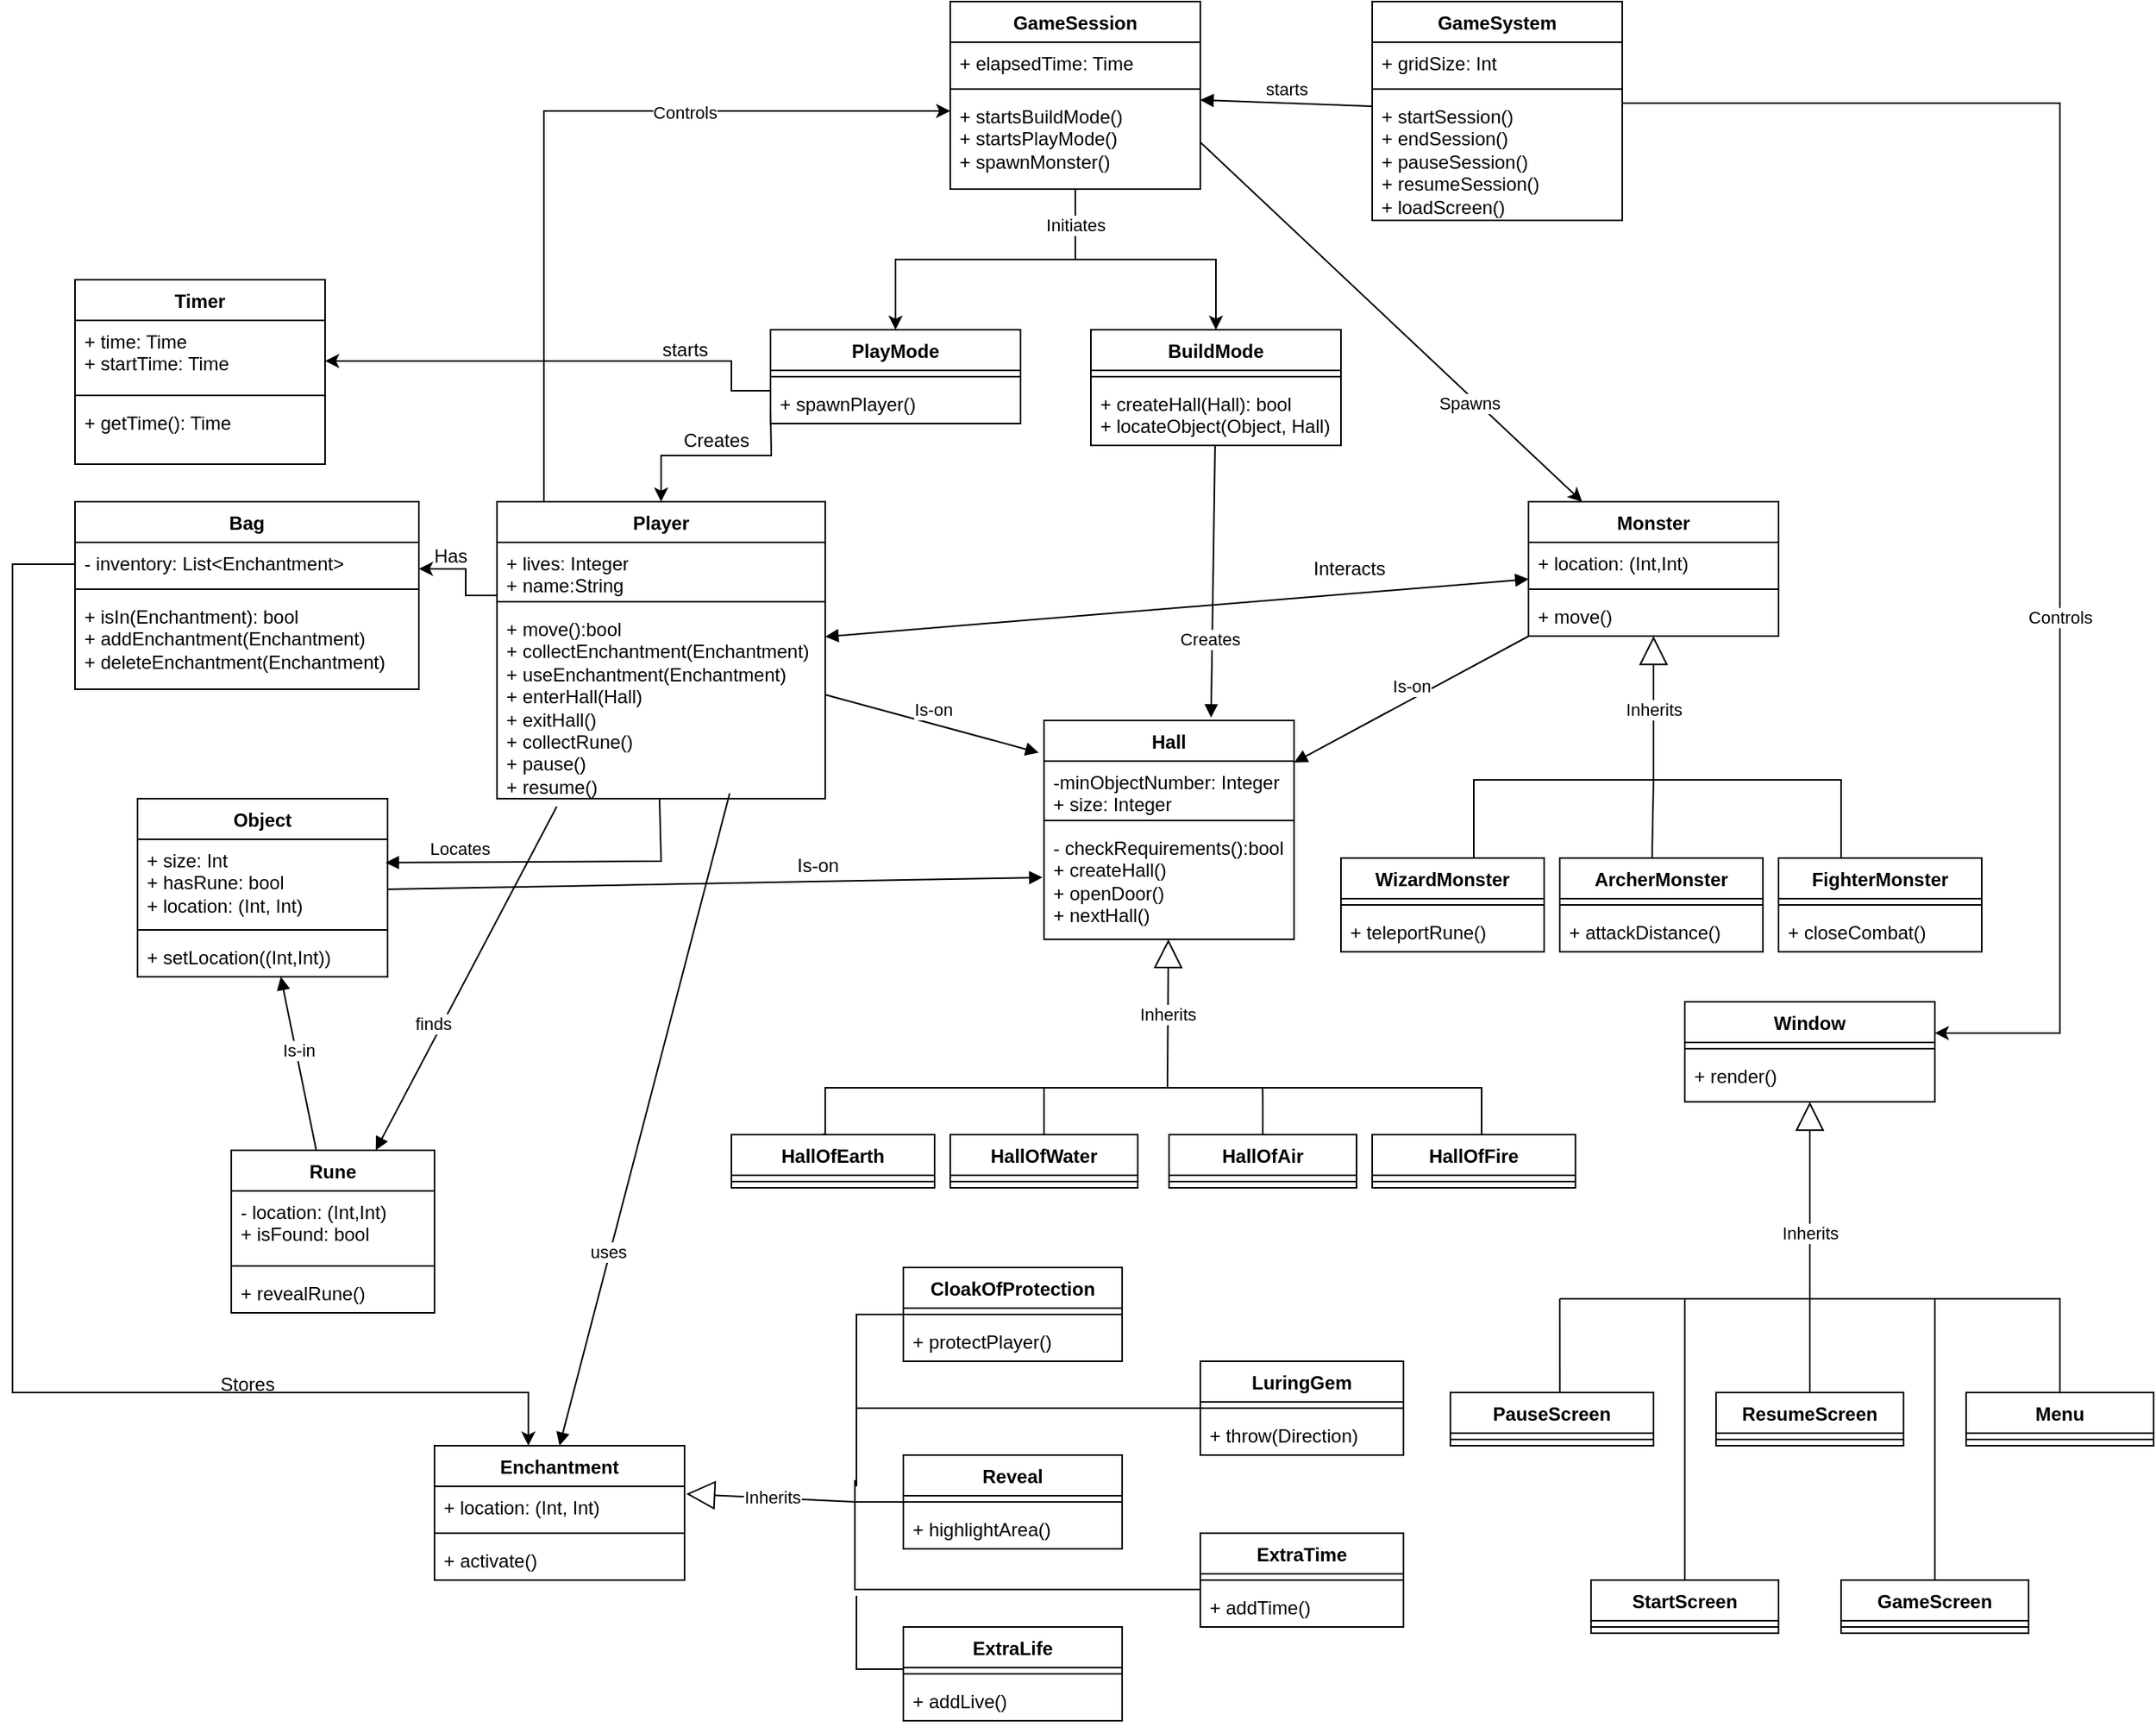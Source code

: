<mxfile version="25.0.3">
  <diagram name="Page-1" id="9f46799a-70d6-7492-0946-bef42562c5a5">
    <mxGraphModel dx="3602" dy="1994" grid="1" gridSize="10" guides="1" tooltips="1" connect="1" arrows="1" fold="1" page="1" pageScale="1" pageWidth="1100" pageHeight="850" background="none" math="0" shadow="0">
      <root>
        <mxCell id="0" />
        <mxCell id="1" parent="0" />
        <mxCell id="AxBF0fJacWnvSCmnYwC2-1" style="edgeStyle=orthogonalEdgeStyle;rounded=0;orthogonalLoop=1;jettySize=auto;html=1;" parent="1" source="0LBr4oKYjyi-ZcPvjmem-1" target="AxBF0fJacWnvSCmnYwC2-2" edge="1">
          <mxGeometry relative="1" as="geometry">
            <mxPoint x="1040" y="450" as="targetPoint" />
            <Array as="points">
              <mxPoint x="1040" y="-245" />
              <mxPoint x="1040" y="350" />
            </Array>
          </mxGeometry>
        </mxCell>
        <mxCell id="AxBF0fJacWnvSCmnYwC2-6" value="Controls" style="edgeLabel;html=1;align=center;verticalAlign=middle;resizable=0;points=[];" parent="AxBF0fJacWnvSCmnYwC2-1" vertex="1" connectable="0">
          <mxGeometry x="0.274" relative="1" as="geometry">
            <mxPoint as="offset" />
          </mxGeometry>
        </mxCell>
        <mxCell id="0LBr4oKYjyi-ZcPvjmem-1" value="GameSystem&lt;div&gt;&lt;br&gt;&lt;/div&gt;" style="swimlane;fontStyle=1;align=center;verticalAlign=top;childLayout=stackLayout;horizontal=1;startSize=26;horizontalStack=0;resizeParent=1;resizeParentMax=0;resizeLast=0;collapsible=1;marginBottom=0;whiteSpace=wrap;html=1;" parent="1" vertex="1">
          <mxGeometry x="600" y="-310" width="160" height="140" as="geometry" />
        </mxCell>
        <mxCell id="0LBr4oKYjyi-ZcPvjmem-2" value="+ gridSize: Int" style="text;strokeColor=none;fillColor=none;align=left;verticalAlign=top;spacingLeft=4;spacingRight=4;overflow=hidden;rotatable=0;points=[[0,0.5],[1,0.5]];portConstraint=eastwest;whiteSpace=wrap;html=1;" parent="0LBr4oKYjyi-ZcPvjmem-1" vertex="1">
          <mxGeometry y="26" width="160" height="26" as="geometry" />
        </mxCell>
        <mxCell id="0LBr4oKYjyi-ZcPvjmem-3" value="" style="line;strokeWidth=1;fillColor=none;align=left;verticalAlign=middle;spacingTop=-1;spacingLeft=3;spacingRight=3;rotatable=0;labelPosition=right;points=[];portConstraint=eastwest;strokeColor=inherit;" parent="0LBr4oKYjyi-ZcPvjmem-1" vertex="1">
          <mxGeometry y="52" width="160" height="8" as="geometry" />
        </mxCell>
        <mxCell id="0LBr4oKYjyi-ZcPvjmem-4" value="+ startSession()&lt;div&gt;+ endSession()&lt;/div&gt;&lt;div&gt;+ pauseSession()&lt;/div&gt;&lt;div&gt;+ resumeSession()&lt;/div&gt;&lt;div&gt;+ loadScreen()&lt;/div&gt;&lt;div&gt;&lt;br&gt;&lt;/div&gt;" style="text;strokeColor=none;fillColor=none;align=left;verticalAlign=top;spacingLeft=4;spacingRight=4;overflow=hidden;rotatable=0;points=[[0,0.5],[1,0.5]];portConstraint=eastwest;whiteSpace=wrap;html=1;" parent="0LBr4oKYjyi-ZcPvjmem-1" vertex="1">
          <mxGeometry y="60" width="160" height="80" as="geometry" />
        </mxCell>
        <mxCell id="dYHW8AKivH5f2gwI4vHP-78" style="edgeStyle=orthogonalEdgeStyle;rounded=0;orthogonalLoop=1;jettySize=auto;html=1;" parent="1" source="0LBr4oKYjyi-ZcPvjmem-5" target="dYHW8AKivH5f2gwI4vHP-74" edge="1">
          <mxGeometry relative="1" as="geometry" />
        </mxCell>
        <mxCell id="0LBr4oKYjyi-ZcPvjmem-5" value="&lt;div&gt;GameSession&lt;/div&gt;&lt;div&gt;&lt;br&gt;&lt;/div&gt;" style="swimlane;fontStyle=1;align=center;verticalAlign=top;childLayout=stackLayout;horizontal=1;startSize=26;horizontalStack=0;resizeParent=1;resizeParentMax=0;resizeLast=0;collapsible=1;marginBottom=0;whiteSpace=wrap;html=1;" parent="1" vertex="1">
          <mxGeometry x="330" y="-310" width="160" height="120" as="geometry" />
        </mxCell>
        <mxCell id="0LBr4oKYjyi-ZcPvjmem-6" value="+ elapsedTime: Time" style="text;strokeColor=none;fillColor=none;align=left;verticalAlign=top;spacingLeft=4;spacingRight=4;overflow=hidden;rotatable=0;points=[[0,0.5],[1,0.5]];portConstraint=eastwest;whiteSpace=wrap;html=1;" parent="0LBr4oKYjyi-ZcPvjmem-5" vertex="1">
          <mxGeometry y="26" width="160" height="26" as="geometry" />
        </mxCell>
        <mxCell id="0LBr4oKYjyi-ZcPvjmem-7" value="" style="line;strokeWidth=1;fillColor=none;align=left;verticalAlign=middle;spacingTop=-1;spacingLeft=3;spacingRight=3;rotatable=0;labelPosition=right;points=[];portConstraint=eastwest;strokeColor=inherit;" parent="0LBr4oKYjyi-ZcPvjmem-5" vertex="1">
          <mxGeometry y="52" width="160" height="8" as="geometry" />
        </mxCell>
        <mxCell id="0LBr4oKYjyi-ZcPvjmem-8" value="+ startsBuildMode()&lt;div&gt;+ startsPlayMode()&lt;/div&gt;&lt;div&gt;+ spawnMonster()&lt;br&gt;&lt;div&gt;&lt;br&gt;&lt;/div&gt;&lt;/div&gt;" style="text;strokeColor=none;fillColor=none;align=left;verticalAlign=top;spacingLeft=4;spacingRight=4;overflow=hidden;rotatable=0;points=[[0,0.5],[1,0.5]];portConstraint=eastwest;whiteSpace=wrap;html=1;" parent="0LBr4oKYjyi-ZcPvjmem-5" vertex="1">
          <mxGeometry y="60" width="160" height="60" as="geometry" />
        </mxCell>
        <mxCell id="dYHW8AKivH5f2gwI4vHP-67" style="edgeStyle=orthogonalEdgeStyle;rounded=0;orthogonalLoop=1;jettySize=auto;html=1;" parent="1" source="0LBr4oKYjyi-ZcPvjmem-9" target="dYHW8AKivH5f2gwI4vHP-63" edge="1">
          <mxGeometry relative="1" as="geometry">
            <Array as="points">
              <mxPoint x="20" y="70" />
              <mxPoint x="20" y="53" />
            </Array>
          </mxGeometry>
        </mxCell>
        <mxCell id="SF-zIYSjOWvMyct3AIGl-5" style="edgeStyle=orthogonalEdgeStyle;rounded=0;orthogonalLoop=1;jettySize=auto;html=1;exitX=0;exitY=0;exitDx=0;exitDy=0;" parent="1" source="0LBr4oKYjyi-ZcPvjmem-9" target="0LBr4oKYjyi-ZcPvjmem-5" edge="1">
          <mxGeometry relative="1" as="geometry">
            <mxPoint x="190" y="-240" as="targetPoint" />
            <Array as="points">
              <mxPoint x="70" y="10" />
              <mxPoint x="70" y="-240" />
            </Array>
          </mxGeometry>
        </mxCell>
        <mxCell id="SF-zIYSjOWvMyct3AIGl-6" value="Controls" style="edgeLabel;html=1;align=center;verticalAlign=middle;resizable=0;points=[];" parent="SF-zIYSjOWvMyct3AIGl-5" vertex="1" connectable="0">
          <mxGeometry x="0.371" y="-1" relative="1" as="geometry">
            <mxPoint as="offset" />
          </mxGeometry>
        </mxCell>
        <mxCell id="0LBr4oKYjyi-ZcPvjmem-9" value="&lt;div&gt;Player&lt;/div&gt;" style="swimlane;fontStyle=1;align=center;verticalAlign=top;childLayout=stackLayout;horizontal=1;startSize=26;horizontalStack=0;resizeParent=1;resizeParentMax=0;resizeLast=0;collapsible=1;marginBottom=0;whiteSpace=wrap;html=1;" parent="1" vertex="1">
          <mxGeometry x="40" y="10" width="210" height="190" as="geometry" />
        </mxCell>
        <mxCell id="0LBr4oKYjyi-ZcPvjmem-10" value="+ lives: Integer&lt;div&gt;+ name:String&lt;/div&gt;" style="text;strokeColor=none;fillColor=none;align=left;verticalAlign=top;spacingLeft=4;spacingRight=4;overflow=hidden;rotatable=0;points=[[0,0.5],[1,0.5]];portConstraint=eastwest;whiteSpace=wrap;html=1;" parent="0LBr4oKYjyi-ZcPvjmem-9" vertex="1">
          <mxGeometry y="26" width="210" height="34" as="geometry" />
        </mxCell>
        <mxCell id="0LBr4oKYjyi-ZcPvjmem-11" value="" style="line;strokeWidth=1;fillColor=none;align=left;verticalAlign=middle;spacingTop=-1;spacingLeft=3;spacingRight=3;rotatable=0;labelPosition=right;points=[];portConstraint=eastwest;strokeColor=inherit;" parent="0LBr4oKYjyi-ZcPvjmem-9" vertex="1">
          <mxGeometry y="60" width="210" height="8" as="geometry" />
        </mxCell>
        <mxCell id="0LBr4oKYjyi-ZcPvjmem-12" value="+ move():bool&lt;div&gt;+ collectEnchantment(Enchantment)&lt;/div&gt;&lt;div&gt;+ useEnchantment(Enchantment)&lt;/div&gt;&lt;div&gt;+ enterHall(Hall)&lt;/div&gt;&lt;div&gt;+ exitHall()&lt;/div&gt;&lt;div&gt;+ collectRune()&lt;/div&gt;&lt;div&gt;+ pause()&lt;/div&gt;&lt;div&gt;+ resume()&lt;/div&gt;" style="text;strokeColor=none;fillColor=none;align=left;verticalAlign=top;spacingLeft=4;spacingRight=4;overflow=hidden;rotatable=0;points=[[0,0.5],[1,0.5]];portConstraint=eastwest;whiteSpace=wrap;html=1;" parent="0LBr4oKYjyi-ZcPvjmem-9" vertex="1">
          <mxGeometry y="68" width="210" height="122" as="geometry" />
        </mxCell>
        <mxCell id="0LBr4oKYjyi-ZcPvjmem-13" value="&lt;div&gt;Monster&lt;/div&gt;" style="swimlane;fontStyle=1;align=center;verticalAlign=top;childLayout=stackLayout;horizontal=1;startSize=26;horizontalStack=0;resizeParent=1;resizeParentMax=0;resizeLast=0;collapsible=1;marginBottom=0;whiteSpace=wrap;html=1;" parent="1" vertex="1">
          <mxGeometry x="700" y="10" width="160" height="86" as="geometry" />
        </mxCell>
        <mxCell id="0LBr4oKYjyi-ZcPvjmem-14" value="+ location: (Int,Int)" style="text;strokeColor=none;fillColor=none;align=left;verticalAlign=top;spacingLeft=4;spacingRight=4;overflow=hidden;rotatable=0;points=[[0,0.5],[1,0.5]];portConstraint=eastwest;whiteSpace=wrap;html=1;" parent="0LBr4oKYjyi-ZcPvjmem-13" vertex="1">
          <mxGeometry y="26" width="160" height="26" as="geometry" />
        </mxCell>
        <mxCell id="0LBr4oKYjyi-ZcPvjmem-15" value="" style="line;strokeWidth=1;fillColor=none;align=left;verticalAlign=middle;spacingTop=-1;spacingLeft=3;spacingRight=3;rotatable=0;labelPosition=right;points=[];portConstraint=eastwest;strokeColor=inherit;" parent="0LBr4oKYjyi-ZcPvjmem-13" vertex="1">
          <mxGeometry y="52" width="160" height="8" as="geometry" />
        </mxCell>
        <mxCell id="0LBr4oKYjyi-ZcPvjmem-16" value="+ move()" style="text;strokeColor=none;fillColor=none;align=left;verticalAlign=top;spacingLeft=4;spacingRight=4;overflow=hidden;rotatable=0;points=[[0,0.5],[1,0.5]];portConstraint=eastwest;whiteSpace=wrap;html=1;" parent="0LBr4oKYjyi-ZcPvjmem-13" vertex="1">
          <mxGeometry y="60" width="160" height="26" as="geometry" />
        </mxCell>
        <mxCell id="0LBr4oKYjyi-ZcPvjmem-17" value="&lt;div&gt;ArcherMonster&lt;/div&gt;&lt;div&gt;&lt;br&gt;&lt;/div&gt;" style="swimlane;fontStyle=1;align=center;verticalAlign=top;childLayout=stackLayout;horizontal=1;startSize=26;horizontalStack=0;resizeParent=1;resizeParentMax=0;resizeLast=0;collapsible=1;marginBottom=0;whiteSpace=wrap;html=1;" parent="1" vertex="1">
          <mxGeometry x="720" y="238" width="130" height="60" as="geometry" />
        </mxCell>
        <mxCell id="0LBr4oKYjyi-ZcPvjmem-19" value="" style="line;strokeWidth=1;fillColor=none;align=left;verticalAlign=middle;spacingTop=-1;spacingLeft=3;spacingRight=3;rotatable=0;labelPosition=right;points=[];portConstraint=eastwest;strokeColor=inherit;" parent="0LBr4oKYjyi-ZcPvjmem-17" vertex="1">
          <mxGeometry y="26" width="130" height="8" as="geometry" />
        </mxCell>
        <mxCell id="0LBr4oKYjyi-ZcPvjmem-20" value="+ attackDistance()" style="text;strokeColor=none;fillColor=none;align=left;verticalAlign=top;spacingLeft=4;spacingRight=4;overflow=hidden;rotatable=0;points=[[0,0.5],[1,0.5]];portConstraint=eastwest;whiteSpace=wrap;html=1;" parent="0LBr4oKYjyi-ZcPvjmem-17" vertex="1">
          <mxGeometry y="34" width="130" height="26" as="geometry" />
        </mxCell>
        <mxCell id="0LBr4oKYjyi-ZcPvjmem-21" value="&lt;div&gt;FighterMonster&lt;/div&gt;&lt;div&gt;&lt;span style=&quot;color: rgba(0, 0, 0, 0); font-family: monospace; font-size: 0px; font-weight: 400; text-align: start; text-wrap-mode: nowrap;&quot;&gt;%3CmxGraphModel%3E%3Croot%3E%3CmxCell%20id%3D%220%22%2F%3E%3CmxCell%20id%3D%221%22%20parent%3D%220%22%2F%3E%3CmxCell%20id%3D%222%22%20value%3D%22GameEngine%26lt%3Bdiv%26gt%3B%26lt%3Bbr%26gt%3B%26lt%3B%2Fdiv%26gt%3B%22%20style%3D%22swimlane%3BfontStyle%3D1%3Balign%3Dcenter%3BverticalAlign%3Dtop%3BchildLayout%3DstackLayout%3Bhorizontal%3D1%3BstartSize%3D26%3BhorizontalStack%3D0%3BresizeParent%3D1%3BresizeParentMax%3D0%3BresizeLast%3D0%3Bcollapsible%3D1%3BmarginBottom%3D0%3BwhiteSpace%3Dwrap%3Bhtml%3D1%3B%22%20vertex%3D%221%22%20parent%3D%221%22%3E%3CmxGeometry%20x%3D%22460%22%20y%3D%22339%22%20width%3D%22160%22%20height%3D%2286%22%20as%3D%22geometry%22%2F%3E%3C%2FmxCell%3E%3CmxCell%20id%3D%223%22%20value%3D%22%2B%20field%3A%20type%22%20style%3D%22text%3BstrokeColor%3Dnone%3BfillColor%3Dnone%3Balign%3Dleft%3BverticalAlign%3Dtop%3BspacingLeft%3D4%3BspacingRight%3D4%3Boverflow%3Dhidden%3Brotatable%3D0%3Bpoints%3D%5B%5B0%2C0.5%5D%2C%5B1%2C0.5%5D%5D%3BportConstraint%3Deastwest%3BwhiteSpace%3Dwrap%3Bhtml%3D1%3B%22%20vertex%3D%221%22%20parent%3D%222%22%3E%3CmxGeometry%20y%3D%2226%22%20width%3D%22160%22%20height%3D%2226%22%20as%3D%22geometry%22%2F%3E%3C%2FmxCell%3E%3CmxCell%20id%3D%224%22%20value%3D%22%22%20style%3D%22line%3BstrokeWidth%3D1%3BfillColor%3Dnone%3Balign%3Dleft%3BverticalAlign%3Dmiddle%3BspacingTop%3D-1%3BspacingLeft%3D3%3BspacingRight%3D3%3Brotatable%3D0%3BlabelPosition%3Dright%3Bpoints%3D%5B%5D%3BportConstraint%3Deastwest%3BstrokeColor%3Dinherit%3B%22%20vertex%3D%221%22%20parent%3D%222%22%3E%3CmxGeometry%20y%3D%2252%22%20width%3D%22160%22%20height%3D%228%22%20as%3D%22geometry%22%2F%3E%3C%2FmxCell%3E%3CmxCell%20id%3D%225%22%20value%3D%22%2B%20method(type)%3A%20type%22%20style%3D%22text%3BstrokeColor%3Dnone%3BfillColor%3Dnone%3Balign%3Dleft%3BverticalAlign%3Dtop%3BspacingLeft%3D4%3BspacingRight%3D4%3Boverflow%3Dhidden%3Brotatable%3D0%3Bpoints%3D%5B%5B0%2C0.5%5D%2C%5B1%2C0.5%5D%5D%3BportConstraint%3Deastwest%3BwhiteSpace%3Dwrap%3Bhtml%3D1%3B%22%20vertex%3D%221%22%20parent%3D%222%22%3E%3CmxGeometry%20y%3D%2260%22%20width%3D%22160%22%20height%3D%2226%22%20as%3D%22geometry%22%2F%3E%3C%2FmxCell%3E%3C%2Froot%3E%3C%2FmxGraphModel%3E&lt;/span&gt;&lt;/div&gt;" style="swimlane;fontStyle=1;align=center;verticalAlign=top;childLayout=stackLayout;horizontal=1;startSize=26;horizontalStack=0;resizeParent=1;resizeParentMax=0;resizeLast=0;collapsible=1;marginBottom=0;whiteSpace=wrap;html=1;" parent="1" vertex="1">
          <mxGeometry x="860" y="238" width="130" height="60" as="geometry" />
        </mxCell>
        <mxCell id="0LBr4oKYjyi-ZcPvjmem-23" value="" style="line;strokeWidth=1;fillColor=none;align=left;verticalAlign=middle;spacingTop=-1;spacingLeft=3;spacingRight=3;rotatable=0;labelPosition=right;points=[];portConstraint=eastwest;strokeColor=inherit;" parent="0LBr4oKYjyi-ZcPvjmem-21" vertex="1">
          <mxGeometry y="26" width="130" height="8" as="geometry" />
        </mxCell>
        <mxCell id="0LBr4oKYjyi-ZcPvjmem-24" value="+ closeCombat()" style="text;strokeColor=none;fillColor=none;align=left;verticalAlign=top;spacingLeft=4;spacingRight=4;overflow=hidden;rotatable=0;points=[[0,0.5],[1,0.5]];portConstraint=eastwest;whiteSpace=wrap;html=1;" parent="0LBr4oKYjyi-ZcPvjmem-21" vertex="1">
          <mxGeometry y="34" width="130" height="26" as="geometry" />
        </mxCell>
        <mxCell id="0LBr4oKYjyi-ZcPvjmem-25" value="&lt;div&gt;WizardMonster&lt;/div&gt;&lt;div&gt;&lt;br&gt;&lt;/div&gt;" style="swimlane;fontStyle=1;align=center;verticalAlign=top;childLayout=stackLayout;horizontal=1;startSize=26;horizontalStack=0;resizeParent=1;resizeParentMax=0;resizeLast=0;collapsible=1;marginBottom=0;whiteSpace=wrap;html=1;" parent="1" vertex="1">
          <mxGeometry x="580" y="238" width="130" height="60" as="geometry" />
        </mxCell>
        <mxCell id="0LBr4oKYjyi-ZcPvjmem-27" value="" style="line;strokeWidth=1;fillColor=none;align=left;verticalAlign=middle;spacingTop=-1;spacingLeft=3;spacingRight=3;rotatable=0;labelPosition=right;points=[];portConstraint=eastwest;strokeColor=inherit;" parent="0LBr4oKYjyi-ZcPvjmem-25" vertex="1">
          <mxGeometry y="26" width="130" height="8" as="geometry" />
        </mxCell>
        <mxCell id="0LBr4oKYjyi-ZcPvjmem-28" value="+ teleportRune()" style="text;strokeColor=none;fillColor=none;align=left;verticalAlign=top;spacingLeft=4;spacingRight=4;overflow=hidden;rotatable=0;points=[[0,0.5],[1,0.5]];portConstraint=eastwest;whiteSpace=wrap;html=1;" parent="0LBr4oKYjyi-ZcPvjmem-25" vertex="1">
          <mxGeometry y="34" width="130" height="26" as="geometry" />
        </mxCell>
        <mxCell id="0LBr4oKYjyi-ZcPvjmem-29" value="&lt;div&gt;Rune&lt;/div&gt;" style="swimlane;fontStyle=1;align=center;verticalAlign=top;childLayout=stackLayout;horizontal=1;startSize=26;horizontalStack=0;resizeParent=1;resizeParentMax=0;resizeLast=0;collapsible=1;marginBottom=0;whiteSpace=wrap;html=1;" parent="1" vertex="1">
          <mxGeometry x="-130" y="425" width="130" height="104" as="geometry" />
        </mxCell>
        <mxCell id="0LBr4oKYjyi-ZcPvjmem-30" value="&lt;div&gt;&lt;span style=&quot;background-color: initial;&quot;&gt;- location: (Int,Int)&lt;/span&gt;&lt;/div&gt;&lt;div&gt;&lt;span style=&quot;background-color: initial;&quot;&gt;+&amp;nbsp;&lt;/span&gt;&lt;span style=&quot;background-color: initial;&quot;&gt;isFound: bool&lt;/span&gt;&lt;/div&gt;" style="text;strokeColor=none;fillColor=none;align=left;verticalAlign=top;spacingLeft=4;spacingRight=4;overflow=hidden;rotatable=0;points=[[0,0.5],[1,0.5]];portConstraint=eastwest;whiteSpace=wrap;html=1;" parent="0LBr4oKYjyi-ZcPvjmem-29" vertex="1">
          <mxGeometry y="26" width="130" height="44" as="geometry" />
        </mxCell>
        <mxCell id="0LBr4oKYjyi-ZcPvjmem-31" value="" style="line;strokeWidth=1;fillColor=none;align=left;verticalAlign=middle;spacingTop=-1;spacingLeft=3;spacingRight=3;rotatable=0;labelPosition=right;points=[];portConstraint=eastwest;strokeColor=inherit;" parent="0LBr4oKYjyi-ZcPvjmem-29" vertex="1">
          <mxGeometry y="70" width="130" height="8" as="geometry" />
        </mxCell>
        <mxCell id="0LBr4oKYjyi-ZcPvjmem-32" value="+ revealRune()" style="text;strokeColor=none;fillColor=none;align=left;verticalAlign=top;spacingLeft=4;spacingRight=4;overflow=hidden;rotatable=0;points=[[0,0.5],[1,0.5]];portConstraint=eastwest;whiteSpace=wrap;html=1;" parent="0LBr4oKYjyi-ZcPvjmem-29" vertex="1">
          <mxGeometry y="78" width="130" height="26" as="geometry" />
        </mxCell>
        <mxCell id="0LBr4oKYjyi-ZcPvjmem-33" value="&lt;div&gt;Enchantment&lt;/div&gt;" style="swimlane;fontStyle=1;align=center;verticalAlign=top;childLayout=stackLayout;horizontal=1;startSize=26;horizontalStack=0;resizeParent=1;resizeParentMax=0;resizeLast=0;collapsible=1;marginBottom=0;whiteSpace=wrap;html=1;" parent="1" vertex="1">
          <mxGeometry y="614" width="160" height="86" as="geometry" />
        </mxCell>
        <mxCell id="0LBr4oKYjyi-ZcPvjmem-34" value="+ location: (Int, Int)" style="text;strokeColor=none;fillColor=none;align=left;verticalAlign=top;spacingLeft=4;spacingRight=4;overflow=hidden;rotatable=0;points=[[0,0.5],[1,0.5]];portConstraint=eastwest;whiteSpace=wrap;html=1;" parent="0LBr4oKYjyi-ZcPvjmem-33" vertex="1">
          <mxGeometry y="26" width="160" height="26" as="geometry" />
        </mxCell>
        <mxCell id="0LBr4oKYjyi-ZcPvjmem-35" value="" style="line;strokeWidth=1;fillColor=none;align=left;verticalAlign=middle;spacingTop=-1;spacingLeft=3;spacingRight=3;rotatable=0;labelPosition=right;points=[];portConstraint=eastwest;strokeColor=inherit;" parent="0LBr4oKYjyi-ZcPvjmem-33" vertex="1">
          <mxGeometry y="52" width="160" height="8" as="geometry" />
        </mxCell>
        <mxCell id="0LBr4oKYjyi-ZcPvjmem-36" value="+ activate()" style="text;strokeColor=none;fillColor=none;align=left;verticalAlign=top;spacingLeft=4;spacingRight=4;overflow=hidden;rotatable=0;points=[[0,0.5],[1,0.5]];portConstraint=eastwest;whiteSpace=wrap;html=1;" parent="0LBr4oKYjyi-ZcPvjmem-33" vertex="1">
          <mxGeometry y="60" width="160" height="26" as="geometry" />
        </mxCell>
        <mxCell id="0LBr4oKYjyi-ZcPvjmem-37" value="Reveal" style="swimlane;fontStyle=1;align=center;verticalAlign=top;childLayout=stackLayout;horizontal=1;startSize=26;horizontalStack=0;resizeParent=1;resizeParentMax=0;resizeLast=0;collapsible=1;marginBottom=0;whiteSpace=wrap;html=1;" parent="1" vertex="1">
          <mxGeometry x="300" y="620" width="140" height="60" as="geometry" />
        </mxCell>
        <mxCell id="0LBr4oKYjyi-ZcPvjmem-39" value="" style="line;strokeWidth=1;fillColor=none;align=left;verticalAlign=middle;spacingTop=-1;spacingLeft=3;spacingRight=3;rotatable=0;labelPosition=right;points=[];portConstraint=eastwest;strokeColor=inherit;" parent="0LBr4oKYjyi-ZcPvjmem-37" vertex="1">
          <mxGeometry y="26" width="140" height="8" as="geometry" />
        </mxCell>
        <mxCell id="0LBr4oKYjyi-ZcPvjmem-40" value="+ highlightArea()" style="text;strokeColor=none;fillColor=none;align=left;verticalAlign=top;spacingLeft=4;spacingRight=4;overflow=hidden;rotatable=0;points=[[0,0.5],[1,0.5]];portConstraint=eastwest;whiteSpace=wrap;html=1;" parent="0LBr4oKYjyi-ZcPvjmem-37" vertex="1">
          <mxGeometry y="34" width="140" height="26" as="geometry" />
        </mxCell>
        <mxCell id="0LBr4oKYjyi-ZcPvjmem-41" value="&lt;div&gt;ExtraTime&lt;/div&gt;" style="swimlane;fontStyle=1;align=center;verticalAlign=top;childLayout=stackLayout;horizontal=1;startSize=26;horizontalStack=0;resizeParent=1;resizeParentMax=0;resizeLast=0;collapsible=1;marginBottom=0;whiteSpace=wrap;html=1;" parent="1" vertex="1">
          <mxGeometry x="490" y="670" width="130" height="60" as="geometry" />
        </mxCell>
        <mxCell id="0LBr4oKYjyi-ZcPvjmem-43" value="" style="line;strokeWidth=1;fillColor=none;align=left;verticalAlign=middle;spacingTop=-1;spacingLeft=3;spacingRight=3;rotatable=0;labelPosition=right;points=[];portConstraint=eastwest;strokeColor=inherit;" parent="0LBr4oKYjyi-ZcPvjmem-41" vertex="1">
          <mxGeometry y="26" width="130" height="8" as="geometry" />
        </mxCell>
        <mxCell id="0LBr4oKYjyi-ZcPvjmem-44" value="+ addTime()" style="text;strokeColor=none;fillColor=none;align=left;verticalAlign=top;spacingLeft=4;spacingRight=4;overflow=hidden;rotatable=0;points=[[0,0.5],[1,0.5]];portConstraint=eastwest;whiteSpace=wrap;html=1;" parent="0LBr4oKYjyi-ZcPvjmem-41" vertex="1">
          <mxGeometry y="34" width="130" height="26" as="geometry" />
        </mxCell>
        <mxCell id="0LBr4oKYjyi-ZcPvjmem-45" value="&lt;div&gt;ExtraLife&lt;/div&gt;" style="swimlane;fontStyle=1;align=center;verticalAlign=top;childLayout=stackLayout;horizontal=1;startSize=26;horizontalStack=0;resizeParent=1;resizeParentMax=0;resizeLast=0;collapsible=1;marginBottom=0;whiteSpace=wrap;html=1;" parent="1" vertex="1">
          <mxGeometry x="300" y="730" width="140" height="60" as="geometry" />
        </mxCell>
        <mxCell id="0LBr4oKYjyi-ZcPvjmem-47" value="" style="line;strokeWidth=1;fillColor=none;align=left;verticalAlign=middle;spacingTop=-1;spacingLeft=3;spacingRight=3;rotatable=0;labelPosition=right;points=[];portConstraint=eastwest;strokeColor=inherit;" parent="0LBr4oKYjyi-ZcPvjmem-45" vertex="1">
          <mxGeometry y="26" width="140" height="8" as="geometry" />
        </mxCell>
        <mxCell id="0LBr4oKYjyi-ZcPvjmem-48" value="+ addLive()" style="text;strokeColor=none;fillColor=none;align=left;verticalAlign=top;spacingLeft=4;spacingRight=4;overflow=hidden;rotatable=0;points=[[0,0.5],[1,0.5]];portConstraint=eastwest;whiteSpace=wrap;html=1;" parent="0LBr4oKYjyi-ZcPvjmem-45" vertex="1">
          <mxGeometry y="34" width="140" height="26" as="geometry" />
        </mxCell>
        <mxCell id="0LBr4oKYjyi-ZcPvjmem-49" value="&lt;div&gt;CloakOfProtection&lt;/div&gt;" style="swimlane;fontStyle=1;align=center;verticalAlign=top;childLayout=stackLayout;horizontal=1;startSize=26;horizontalStack=0;resizeParent=1;resizeParentMax=0;resizeLast=0;collapsible=1;marginBottom=0;whiteSpace=wrap;html=1;" parent="1" vertex="1">
          <mxGeometry x="300" y="500" width="140" height="60" as="geometry" />
        </mxCell>
        <mxCell id="0LBr4oKYjyi-ZcPvjmem-51" value="" style="line;strokeWidth=1;fillColor=none;align=left;verticalAlign=middle;spacingTop=-1;spacingLeft=3;spacingRight=3;rotatable=0;labelPosition=right;points=[];portConstraint=eastwest;strokeColor=inherit;" parent="0LBr4oKYjyi-ZcPvjmem-49" vertex="1">
          <mxGeometry y="26" width="140" height="8" as="geometry" />
        </mxCell>
        <mxCell id="0LBr4oKYjyi-ZcPvjmem-52" value="+ protectPlayer()" style="text;strokeColor=none;fillColor=none;align=left;verticalAlign=top;spacingLeft=4;spacingRight=4;overflow=hidden;rotatable=0;points=[[0,0.5],[1,0.5]];portConstraint=eastwest;whiteSpace=wrap;html=1;" parent="0LBr4oKYjyi-ZcPvjmem-49" vertex="1">
          <mxGeometry y="34" width="140" height="26" as="geometry" />
        </mxCell>
        <mxCell id="0LBr4oKYjyi-ZcPvjmem-53" value="&lt;div&gt;LuringGem&lt;/div&gt;&lt;div&gt;&lt;br&gt;&lt;/div&gt;" style="swimlane;fontStyle=1;align=center;verticalAlign=top;childLayout=stackLayout;horizontal=1;startSize=26;horizontalStack=0;resizeParent=1;resizeParentMax=0;resizeLast=0;collapsible=1;marginBottom=0;whiteSpace=wrap;html=1;" parent="1" vertex="1">
          <mxGeometry x="490" y="560" width="130" height="60" as="geometry" />
        </mxCell>
        <mxCell id="0LBr4oKYjyi-ZcPvjmem-55" value="" style="line;strokeWidth=1;fillColor=none;align=left;verticalAlign=middle;spacingTop=-1;spacingLeft=3;spacingRight=3;rotatable=0;labelPosition=right;points=[];portConstraint=eastwest;strokeColor=inherit;" parent="0LBr4oKYjyi-ZcPvjmem-53" vertex="1">
          <mxGeometry y="26" width="130" height="8" as="geometry" />
        </mxCell>
        <mxCell id="0LBr4oKYjyi-ZcPvjmem-56" value="+ throw(Direction)" style="text;strokeColor=none;fillColor=none;align=left;verticalAlign=top;spacingLeft=4;spacingRight=4;overflow=hidden;rotatable=0;points=[[0,0.5],[1,0.5]];portConstraint=eastwest;whiteSpace=wrap;html=1;" parent="0LBr4oKYjyi-ZcPvjmem-53" vertex="1">
          <mxGeometry y="34" width="130" height="26" as="geometry" />
        </mxCell>
        <mxCell id="0LBr4oKYjyi-ZcPvjmem-59" value="&lt;div&gt;Hall&lt;/div&gt;&lt;div&gt;&lt;br&gt;&lt;/div&gt;" style="swimlane;fontStyle=1;align=center;verticalAlign=top;childLayout=stackLayout;horizontal=1;startSize=26;horizontalStack=0;resizeParent=1;resizeParentMax=0;resizeLast=0;collapsible=1;marginBottom=0;whiteSpace=wrap;html=1;" parent="1" vertex="1">
          <mxGeometry x="390" y="150" width="160" height="140" as="geometry" />
        </mxCell>
        <mxCell id="0LBr4oKYjyi-ZcPvjmem-60" value="-minObjectNumber: Integer&lt;div&gt;+ size: Integer&lt;/div&gt;" style="text;strokeColor=none;fillColor=none;align=left;verticalAlign=top;spacingLeft=4;spacingRight=4;overflow=hidden;rotatable=0;points=[[0,0.5],[1,0.5]];portConstraint=eastwest;whiteSpace=wrap;html=1;" parent="0LBr4oKYjyi-ZcPvjmem-59" vertex="1">
          <mxGeometry y="26" width="160" height="34" as="geometry" />
        </mxCell>
        <mxCell id="0LBr4oKYjyi-ZcPvjmem-61" value="" style="line;strokeWidth=1;fillColor=none;align=left;verticalAlign=middle;spacingTop=-1;spacingLeft=3;spacingRight=3;rotatable=0;labelPosition=right;points=[];portConstraint=eastwest;strokeColor=inherit;" parent="0LBr4oKYjyi-ZcPvjmem-59" vertex="1">
          <mxGeometry y="60" width="160" height="8" as="geometry" />
        </mxCell>
        <mxCell id="0LBr4oKYjyi-ZcPvjmem-62" value="- checkRequirements():bool&lt;div&gt;+ createHall()&lt;/div&gt;&lt;div&gt;+ openDoor()&lt;/div&gt;&lt;div&gt;+ nextHall()&lt;/div&gt;" style="text;strokeColor=none;fillColor=none;align=left;verticalAlign=top;spacingLeft=4;spacingRight=4;overflow=hidden;rotatable=0;points=[[0,0.5],[1,0.5]];portConstraint=eastwest;whiteSpace=wrap;html=1;" parent="0LBr4oKYjyi-ZcPvjmem-59" vertex="1">
          <mxGeometry y="68" width="160" height="72" as="geometry" />
        </mxCell>
        <mxCell id="0LBr4oKYjyi-ZcPvjmem-63" value="&lt;div&gt;HallOfEarth&lt;/div&gt;" style="swimlane;fontStyle=1;align=center;verticalAlign=top;childLayout=stackLayout;horizontal=1;startSize=26;horizontalStack=0;resizeParent=1;resizeParentMax=0;resizeLast=0;collapsible=1;marginBottom=0;whiteSpace=wrap;html=1;" parent="1" vertex="1">
          <mxGeometry x="190" y="415" width="130" height="34" as="geometry" />
        </mxCell>
        <mxCell id="0LBr4oKYjyi-ZcPvjmem-65" value="" style="line;strokeWidth=1;fillColor=none;align=left;verticalAlign=middle;spacingTop=-1;spacingLeft=3;spacingRight=3;rotatable=0;labelPosition=right;points=[];portConstraint=eastwest;strokeColor=inherit;" parent="0LBr4oKYjyi-ZcPvjmem-63" vertex="1">
          <mxGeometry y="26" width="130" height="8" as="geometry" />
        </mxCell>
        <mxCell id="0LBr4oKYjyi-ZcPvjmem-67" value="&lt;div&gt;HallOfFire&lt;/div&gt;" style="swimlane;fontStyle=1;align=center;verticalAlign=top;childLayout=stackLayout;horizontal=1;startSize=26;horizontalStack=0;resizeParent=1;resizeParentMax=0;resizeLast=0;collapsible=1;marginBottom=0;whiteSpace=wrap;html=1;" parent="1" vertex="1">
          <mxGeometry x="600" y="415" width="130" height="34" as="geometry" />
        </mxCell>
        <mxCell id="0LBr4oKYjyi-ZcPvjmem-69" value="" style="line;strokeWidth=1;fillColor=none;align=left;verticalAlign=middle;spacingTop=-1;spacingLeft=3;spacingRight=3;rotatable=0;labelPosition=right;points=[];portConstraint=eastwest;strokeColor=inherit;" parent="0LBr4oKYjyi-ZcPvjmem-67" vertex="1">
          <mxGeometry y="26" width="130" height="8" as="geometry" />
        </mxCell>
        <mxCell id="0LBr4oKYjyi-ZcPvjmem-71" value="&lt;div&gt;HallOfWater&lt;/div&gt;" style="swimlane;fontStyle=1;align=center;verticalAlign=top;childLayout=stackLayout;horizontal=1;startSize=26;horizontalStack=0;resizeParent=1;resizeParentMax=0;resizeLast=0;collapsible=1;marginBottom=0;whiteSpace=wrap;html=1;" parent="1" vertex="1">
          <mxGeometry x="330" y="415" width="120" height="34" as="geometry" />
        </mxCell>
        <mxCell id="0LBr4oKYjyi-ZcPvjmem-73" value="" style="line;strokeWidth=1;fillColor=none;align=left;verticalAlign=middle;spacingTop=-1;spacingLeft=3;spacingRight=3;rotatable=0;labelPosition=right;points=[];portConstraint=eastwest;strokeColor=inherit;" parent="0LBr4oKYjyi-ZcPvjmem-71" vertex="1">
          <mxGeometry y="26" width="120" height="8" as="geometry" />
        </mxCell>
        <mxCell id="0LBr4oKYjyi-ZcPvjmem-75" value="HallOfAir" style="swimlane;fontStyle=1;align=center;verticalAlign=top;childLayout=stackLayout;horizontal=1;startSize=26;horizontalStack=0;resizeParent=1;resizeParentMax=0;resizeLast=0;collapsible=1;marginBottom=0;whiteSpace=wrap;html=1;" parent="1" vertex="1">
          <mxGeometry x="470" y="415" width="120" height="34" as="geometry" />
        </mxCell>
        <mxCell id="0LBr4oKYjyi-ZcPvjmem-77" value="" style="line;strokeWidth=1;fillColor=none;align=left;verticalAlign=middle;spacingTop=-1;spacingLeft=3;spacingRight=3;rotatable=0;labelPosition=right;points=[];portConstraint=eastwest;strokeColor=inherit;" parent="0LBr4oKYjyi-ZcPvjmem-75" vertex="1">
          <mxGeometry y="26" width="120" height="8" as="geometry" />
        </mxCell>
        <mxCell id="dYHW8AKivH5f2gwI4vHP-11" value="Inherits" style="endArrow=block;endSize=16;endFill=0;html=1;rounded=0;" parent="1" target="0LBr4oKYjyi-ZcPvjmem-13" edge="1">
          <mxGeometry width="160" relative="1" as="geometry">
            <mxPoint x="780" y="190" as="sourcePoint" />
            <mxPoint x="900" y="90" as="targetPoint" />
          </mxGeometry>
        </mxCell>
        <mxCell id="dYHW8AKivH5f2gwI4vHP-12" value="" style="endArrow=none;html=1;edgeStyle=orthogonalEdgeStyle;rounded=0;exitX=0.5;exitY=0;exitDx=0;exitDy=0;" parent="1" source="0LBr4oKYjyi-ZcPvjmem-25" edge="1">
          <mxGeometry relative="1" as="geometry">
            <mxPoint x="150" y="188" as="sourcePoint" />
            <mxPoint x="780" y="188" as="targetPoint" />
            <Array as="points">
              <mxPoint x="665" y="188" />
            </Array>
          </mxGeometry>
        </mxCell>
        <mxCell id="dYHW8AKivH5f2gwI4vHP-14" value="" style="endArrow=none;html=1;edgeStyle=orthogonalEdgeStyle;rounded=0;exitX=0.455;exitY=0;exitDx=0;exitDy=0;exitPerimeter=0;" parent="1" source="0LBr4oKYjyi-ZcPvjmem-17" edge="1">
          <mxGeometry relative="1" as="geometry">
            <mxPoint x="690" y="208" as="sourcePoint" />
            <mxPoint x="780" y="188" as="targetPoint" />
            <Array as="points">
              <mxPoint x="779" y="230" />
              <mxPoint x="780" y="230" />
            </Array>
          </mxGeometry>
        </mxCell>
        <mxCell id="dYHW8AKivH5f2gwI4vHP-17" value="" style="endArrow=none;html=1;edgeStyle=orthogonalEdgeStyle;rounded=0;entryX=0.455;entryY=0;entryDx=0;entryDy=0;entryPerimeter=0;" parent="1" target="0LBr4oKYjyi-ZcPvjmem-21" edge="1">
          <mxGeometry relative="1" as="geometry">
            <mxPoint x="780" y="188" as="sourcePoint" />
            <mxPoint x="895" y="188" as="targetPoint" />
            <Array as="points">
              <mxPoint x="900" y="188" />
            </Array>
          </mxGeometry>
        </mxCell>
        <mxCell id="dYHW8AKivH5f2gwI4vHP-18" value="Inherits" style="endArrow=block;endSize=16;endFill=0;html=1;rounded=0;" parent="1" target="0LBr4oKYjyi-ZcPvjmem-59" edge="1">
          <mxGeometry width="160" relative="1" as="geometry">
            <mxPoint x="469" y="385" as="sourcePoint" />
            <mxPoint x="469.05" y="311" as="targetPoint" />
          </mxGeometry>
        </mxCell>
        <mxCell id="dYHW8AKivH5f2gwI4vHP-19" value="" style="endArrow=none;html=1;edgeStyle=orthogonalEdgeStyle;rounded=0;exitX=0.45;exitY=-0.009;exitDx=0;exitDy=0;exitPerimeter=0;" parent="1" source="0LBr4oKYjyi-ZcPvjmem-63" edge="1">
          <mxGeometry relative="1" as="geometry">
            <mxPoint x="249.95" y="395" as="sourcePoint" />
            <mxPoint x="470" y="385" as="targetPoint" />
            <Array as="points">
              <mxPoint x="250" y="414" />
              <mxPoint x="250" y="385" />
              <mxPoint x="470" y="385" />
            </Array>
          </mxGeometry>
        </mxCell>
        <mxCell id="dYHW8AKivH5f2gwI4vHP-20" value="" style="endArrow=none;html=1;edgeStyle=orthogonalEdgeStyle;rounded=0;" parent="1" edge="1">
          <mxGeometry relative="1" as="geometry">
            <mxPoint x="390" y="415" as="sourcePoint" />
            <mxPoint x="390.0" y="385" as="targetPoint" />
          </mxGeometry>
        </mxCell>
        <mxCell id="dYHW8AKivH5f2gwI4vHP-21" value="" style="endArrow=none;html=1;edgeStyle=orthogonalEdgeStyle;rounded=0;entryX=0.5;entryY=0;entryDx=0;entryDy=0;" parent="1" target="0LBr4oKYjyi-ZcPvjmem-67" edge="1">
          <mxGeometry relative="1" as="geometry">
            <mxPoint x="470" y="385" as="sourcePoint" />
            <mxPoint x="670" y="395" as="targetPoint" />
            <Array as="points">
              <mxPoint x="670" y="385" />
              <mxPoint x="670" y="415" />
            </Array>
          </mxGeometry>
        </mxCell>
        <mxCell id="dYHW8AKivH5f2gwI4vHP-22" value="" style="endArrow=none;html=1;edgeStyle=orthogonalEdgeStyle;rounded=0;exitX=0.5;exitY=0;exitDx=0;exitDy=0;" parent="1" source="0LBr4oKYjyi-ZcPvjmem-75" edge="1">
          <mxGeometry relative="1" as="geometry">
            <mxPoint x="529.9" y="411" as="sourcePoint" />
            <mxPoint x="529.81" y="385" as="targetPoint" />
            <Array as="points">
              <mxPoint x="530" y="395" />
            </Array>
          </mxGeometry>
        </mxCell>
        <mxCell id="dYHW8AKivH5f2gwI4vHP-24" value="Inherits" style="endArrow=block;endSize=16;endFill=0;html=1;rounded=0;entryX=1.007;entryY=0.187;entryDx=0;entryDy=0;entryPerimeter=0;" parent="1" target="0LBr4oKYjyi-ZcPvjmem-34" edge="1">
          <mxGeometry width="160" relative="1" as="geometry">
            <mxPoint x="270" y="650" as="sourcePoint" />
            <mxPoint x="270" y="670" as="targetPoint" />
          </mxGeometry>
        </mxCell>
        <mxCell id="dYHW8AKivH5f2gwI4vHP-25" value="" style="endArrow=none;html=1;edgeStyle=orthogonalEdgeStyle;rounded=0;" parent="1" edge="1">
          <mxGeometry relative="1" as="geometry">
            <mxPoint x="270" y="640" as="sourcePoint" />
            <mxPoint x="490" y="590" as="targetPoint" />
            <Array as="points">
              <mxPoint x="270" y="619" />
              <mxPoint x="270" y="590" />
              <mxPoint x="490" y="590" />
            </Array>
          </mxGeometry>
        </mxCell>
        <mxCell id="dYHW8AKivH5f2gwI4vHP-26" value="" style="endArrow=none;html=1;edgeStyle=orthogonalEdgeStyle;rounded=0;" parent="1" edge="1">
          <mxGeometry relative="1" as="geometry">
            <mxPoint x="269" y="636" as="sourcePoint" />
            <mxPoint x="490" y="706" as="targetPoint" />
            <Array as="points">
              <mxPoint x="269" y="706" />
            </Array>
          </mxGeometry>
        </mxCell>
        <mxCell id="dYHW8AKivH5f2gwI4vHP-28" value="" style="endArrow=none;html=1;edgeStyle=orthogonalEdgeStyle;rounded=0;" parent="1" target="0LBr4oKYjyi-ZcPvjmem-49" edge="1">
          <mxGeometry relative="1" as="geometry">
            <mxPoint x="270" y="600" as="sourcePoint" />
            <mxPoint x="280" y="530" as="targetPoint" />
            <Array as="points">
              <mxPoint x="270" y="580" />
              <mxPoint x="270" y="530" />
            </Array>
          </mxGeometry>
        </mxCell>
        <mxCell id="dYHW8AKivH5f2gwI4vHP-29" value="" style="endArrow=none;html=1;edgeStyle=orthogonalEdgeStyle;rounded=0;" parent="1" source="0LBr4oKYjyi-ZcPvjmem-45" edge="1">
          <mxGeometry relative="1" as="geometry">
            <mxPoint x="270" y="777" as="sourcePoint" />
            <mxPoint x="270" y="710" as="targetPoint" />
            <Array as="points">
              <mxPoint x="270" y="757" />
            </Array>
          </mxGeometry>
        </mxCell>
        <mxCell id="dYHW8AKivH5f2gwI4vHP-31" value="finds" style="html=1;verticalAlign=bottom;endArrow=block;curved=0;rounded=0;exitX=0.182;exitY=1.042;exitDx=0;exitDy=0;exitPerimeter=0;" parent="1" source="0LBr4oKYjyi-ZcPvjmem-12" target="0LBr4oKYjyi-ZcPvjmem-29" edge="1">
          <mxGeometry x="0.35" y="-1" width="80" relative="1" as="geometry">
            <mxPoint x="65" y="120" as="sourcePoint" />
            <mxPoint x="60" y="430" as="targetPoint" />
            <mxPoint as="offset" />
          </mxGeometry>
        </mxCell>
        <mxCell id="dYHW8AKivH5f2gwI4vHP-32" value="Interacts" style="text;html=1;align=center;verticalAlign=middle;resizable=0;points=[];autosize=1;strokeColor=none;fillColor=none;" parent="1" vertex="1">
          <mxGeometry x="550" y="38" width="70" height="30" as="geometry" />
        </mxCell>
        <mxCell id="dYHW8AKivH5f2gwI4vHP-33" value="" style="endArrow=block;startArrow=block;endFill=1;startFill=1;html=1;rounded=0;" parent="1" source="0LBr4oKYjyi-ZcPvjmem-9" target="0LBr4oKYjyi-ZcPvjmem-13" edge="1">
          <mxGeometry width="160" relative="1" as="geometry">
            <mxPoint x="200" y="52.41" as="sourcePoint" />
            <mxPoint x="840" y="52.41" as="targetPoint" />
          </mxGeometry>
        </mxCell>
        <mxCell id="dYHW8AKivH5f2gwI4vHP-36" value="uses" style="html=1;verticalAlign=bottom;endArrow=block;curved=0;rounded=0;exitX=0.709;exitY=0.972;exitDx=0;exitDy=0;exitPerimeter=0;entryX=0.5;entryY=0;entryDx=0;entryDy=0;" parent="1" source="0LBr4oKYjyi-ZcPvjmem-12" target="0LBr4oKYjyi-ZcPvjmem-33" edge="1">
          <mxGeometry x="0.449" y="1" width="80" relative="1" as="geometry">
            <mxPoint x="160" y="96" as="sourcePoint" />
            <mxPoint x="160" y="640.0" as="targetPoint" />
            <mxPoint as="offset" />
          </mxGeometry>
        </mxCell>
        <mxCell id="dYHW8AKivH5f2gwI4vHP-37" value="starts" style="html=1;verticalAlign=bottom;endArrow=block;curved=0;rounded=0;" parent="1" source="0LBr4oKYjyi-ZcPvjmem-1" target="0LBr4oKYjyi-ZcPvjmem-5" edge="1">
          <mxGeometry width="80" relative="1" as="geometry">
            <mxPoint x="207" y="-109" as="sourcePoint" />
            <mxPoint x="264" y="5" as="targetPoint" />
          </mxGeometry>
        </mxCell>
        <mxCell id="dYHW8AKivH5f2gwI4vHP-40" value="Object" style="swimlane;fontStyle=1;align=center;verticalAlign=top;childLayout=stackLayout;horizontal=1;startSize=26;horizontalStack=0;resizeParent=1;resizeParentMax=0;resizeLast=0;collapsible=1;marginBottom=0;whiteSpace=wrap;html=1;" parent="1" vertex="1">
          <mxGeometry x="-190" y="200" width="160" height="114" as="geometry" />
        </mxCell>
        <mxCell id="dYHW8AKivH5f2gwI4vHP-41" value="+ size: Int&lt;div&gt;+ hasRune: bool&lt;/div&gt;&lt;div&gt;+ location: (Int, Int&lt;span style=&quot;background-color: initial;&quot;&gt;)&lt;/span&gt;&lt;/div&gt;" style="text;strokeColor=none;fillColor=none;align=left;verticalAlign=top;spacingLeft=4;spacingRight=4;overflow=hidden;rotatable=0;points=[[0,0.5],[1,0.5]];portConstraint=eastwest;whiteSpace=wrap;html=1;" parent="dYHW8AKivH5f2gwI4vHP-40" vertex="1">
          <mxGeometry y="26" width="160" height="54" as="geometry" />
        </mxCell>
        <mxCell id="dYHW8AKivH5f2gwI4vHP-42" value="" style="line;strokeWidth=1;fillColor=none;align=left;verticalAlign=middle;spacingTop=-1;spacingLeft=3;spacingRight=3;rotatable=0;labelPosition=right;points=[];portConstraint=eastwest;strokeColor=inherit;" parent="dYHW8AKivH5f2gwI4vHP-40" vertex="1">
          <mxGeometry y="80" width="160" height="8" as="geometry" />
        </mxCell>
        <mxCell id="dYHW8AKivH5f2gwI4vHP-43" value="+ setLocation((Int,Int))" style="text;strokeColor=none;fillColor=none;align=left;verticalAlign=top;spacingLeft=4;spacingRight=4;overflow=hidden;rotatable=0;points=[[0,0.5],[1,0.5]];portConstraint=eastwest;whiteSpace=wrap;html=1;" parent="dYHW8AKivH5f2gwI4vHP-40" vertex="1">
          <mxGeometry y="88" width="160" height="26" as="geometry" />
        </mxCell>
        <mxCell id="dYHW8AKivH5f2gwI4vHP-44" value="Is-on" style="html=1;verticalAlign=bottom;endArrow=block;curved=0;rounded=0;entryX=-0.021;entryY=0.147;entryDx=0;entryDy=0;entryPerimeter=0;" parent="1" source="0LBr4oKYjyi-ZcPvjmem-9" target="0LBr4oKYjyi-ZcPvjmem-59" edge="1">
          <mxGeometry width="80" relative="1" as="geometry">
            <mxPoint x="119" y="106" as="sourcePoint" />
            <mxPoint x="96" y="200" as="targetPoint" />
          </mxGeometry>
        </mxCell>
        <mxCell id="dYHW8AKivH5f2gwI4vHP-45" value="Is-on" style="html=1;verticalAlign=bottom;endArrow=block;curved=0;rounded=0;" parent="1" source="0LBr4oKYjyi-ZcPvjmem-13" target="0LBr4oKYjyi-ZcPvjmem-59" edge="1">
          <mxGeometry width="80" relative="1" as="geometry">
            <mxPoint x="210" y="82" as="sourcePoint" />
            <mxPoint x="400" y="129" as="targetPoint" />
          </mxGeometry>
        </mxCell>
        <mxCell id="dYHW8AKivH5f2gwI4vHP-46" value="Is-in" style="html=1;verticalAlign=bottom;endArrow=block;curved=0;rounded=0;" parent="1" source="0LBr4oKYjyi-ZcPvjmem-29" target="dYHW8AKivH5f2gwI4vHP-40" edge="1">
          <mxGeometry width="80" relative="1" as="geometry">
            <mxPoint x="125" y="106" as="sourcePoint" />
            <mxPoint x="350" y="420" as="targetPoint" />
          </mxGeometry>
        </mxCell>
        <mxCell id="dYHW8AKivH5f2gwI4vHP-54" value="Locates" style="html=1;verticalAlign=bottom;endArrow=block;curved=0;rounded=0;exitX=0.519;exitY=1;exitDx=0;exitDy=0;exitPerimeter=0;entryX=0.992;entryY=0.277;entryDx=0;entryDy=0;entryPerimeter=0;" parent="1" target="dYHW8AKivH5f2gwI4vHP-41" edge="1">
          <mxGeometry x="0.565" width="80" relative="1" as="geometry">
            <mxPoint x="143.99" y="200" as="sourcePoint" />
            <mxPoint x="-35" y="239.67" as="targetPoint" />
            <Array as="points">
              <mxPoint x="145" y="240" />
            </Array>
            <mxPoint as="offset" />
          </mxGeometry>
        </mxCell>
        <mxCell id="dYHW8AKivH5f2gwI4vHP-56" value="Is-on" style="text;html=1;align=center;verticalAlign=middle;resizable=0;points=[];autosize=1;strokeColor=none;fillColor=none;" parent="1" vertex="1">
          <mxGeometry x="220" y="228" width="50" height="30" as="geometry" />
        </mxCell>
        <mxCell id="dYHW8AKivH5f2gwI4vHP-57" value="" style="html=1;verticalAlign=bottom;endArrow=block;curved=0;rounded=0;exitX=1.006;exitY=0.885;exitDx=0;exitDy=0;exitPerimeter=0;" parent="1" edge="1">
          <mxGeometry width="80" relative="1" as="geometry">
            <mxPoint x="-30.0" y="258.0" as="sourcePoint" />
            <mxPoint x="389.04" y="250.434" as="targetPoint" />
          </mxGeometry>
        </mxCell>
        <mxCell id="dYHW8AKivH5f2gwI4vHP-72" style="edgeStyle=orthogonalEdgeStyle;rounded=0;orthogonalLoop=1;jettySize=auto;html=1;" parent="1" source="dYHW8AKivH5f2gwI4vHP-63" edge="1">
          <mxGeometry relative="1" as="geometry">
            <mxPoint x="60.077" y="614" as="targetPoint" />
            <Array as="points">
              <mxPoint x="-270" y="50" />
              <mxPoint x="-270" y="580" />
              <mxPoint x="60" y="580" />
            </Array>
            <mxPoint x="-250" y="50" as="sourcePoint" />
          </mxGeometry>
        </mxCell>
        <mxCell id="dYHW8AKivH5f2gwI4vHP-63" value="Bag" style="swimlane;fontStyle=1;align=center;verticalAlign=top;childLayout=stackLayout;horizontal=1;startSize=26;horizontalStack=0;resizeParent=1;resizeParentMax=0;resizeLast=0;collapsible=1;marginBottom=0;whiteSpace=wrap;html=1;" parent="1" vertex="1">
          <mxGeometry x="-230" y="10" width="220" height="120" as="geometry" />
        </mxCell>
        <mxCell id="dYHW8AKivH5f2gwI4vHP-64" value="- inventory: List&amp;lt;Enchantment&amp;gt;" style="text;strokeColor=none;fillColor=none;align=left;verticalAlign=top;spacingLeft=4;spacingRight=4;overflow=hidden;rotatable=0;points=[[0,0.5],[1,0.5]];portConstraint=eastwest;whiteSpace=wrap;html=1;" parent="dYHW8AKivH5f2gwI4vHP-63" vertex="1">
          <mxGeometry y="26" width="220" height="26" as="geometry" />
        </mxCell>
        <mxCell id="dYHW8AKivH5f2gwI4vHP-65" value="" style="line;strokeWidth=1;fillColor=none;align=left;verticalAlign=middle;spacingTop=-1;spacingLeft=3;spacingRight=3;rotatable=0;labelPosition=right;points=[];portConstraint=eastwest;strokeColor=inherit;" parent="dYHW8AKivH5f2gwI4vHP-63" vertex="1">
          <mxGeometry y="52" width="220" height="8" as="geometry" />
        </mxCell>
        <mxCell id="dYHW8AKivH5f2gwI4vHP-66" value="+ isIn(Enchantment): bool&lt;div&gt;+ addEnchantment(Enchantment)&lt;br&gt;&lt;div&gt;+ deleteEnchantment(Enchantment)&lt;/div&gt;&lt;/div&gt;" style="text;strokeColor=none;fillColor=none;align=left;verticalAlign=top;spacingLeft=4;spacingRight=4;overflow=hidden;rotatable=0;points=[[0,0.5],[1,0.5]];portConstraint=eastwest;whiteSpace=wrap;html=1;" parent="dYHW8AKivH5f2gwI4vHP-63" vertex="1">
          <mxGeometry y="60" width="220" height="60" as="geometry" />
        </mxCell>
        <mxCell id="dYHW8AKivH5f2gwI4vHP-68" value="Has" style="text;html=1;align=center;verticalAlign=middle;resizable=0;points=[];autosize=1;strokeColor=none;fillColor=none;" parent="1" vertex="1">
          <mxGeometry x="-10" y="30" width="40" height="30" as="geometry" />
        </mxCell>
        <mxCell id="dYHW8AKivH5f2gwI4vHP-73" value="Stores" style="text;html=1;align=center;verticalAlign=middle;resizable=0;points=[];autosize=1;strokeColor=none;fillColor=none;" parent="1" vertex="1">
          <mxGeometry x="-150" y="560" width="60" height="30" as="geometry" />
        </mxCell>
        <mxCell id="dYHW8AKivH5f2gwI4vHP-74" value="BuildMode" style="swimlane;fontStyle=1;align=center;verticalAlign=top;childLayout=stackLayout;horizontal=1;startSize=26;horizontalStack=0;resizeParent=1;resizeParentMax=0;resizeLast=0;collapsible=1;marginBottom=0;whiteSpace=wrap;html=1;" parent="1" vertex="1">
          <mxGeometry x="420" y="-100" width="160" height="74" as="geometry" />
        </mxCell>
        <mxCell id="dYHW8AKivH5f2gwI4vHP-76" value="" style="line;strokeWidth=1;fillColor=none;align=left;verticalAlign=middle;spacingTop=-1;spacingLeft=3;spacingRight=3;rotatable=0;labelPosition=right;points=[];portConstraint=eastwest;strokeColor=inherit;" parent="dYHW8AKivH5f2gwI4vHP-74" vertex="1">
          <mxGeometry y="26" width="160" height="8" as="geometry" />
        </mxCell>
        <mxCell id="dYHW8AKivH5f2gwI4vHP-77" value="+ createHall(Hall): bool&lt;div&gt;+ locateObject(Object, Hall)&lt;/div&gt;" style="text;strokeColor=none;fillColor=none;align=left;verticalAlign=top;spacingLeft=4;spacingRight=4;overflow=hidden;rotatable=0;points=[[0,0.5],[1,0.5]];portConstraint=eastwest;whiteSpace=wrap;html=1;" parent="dYHW8AKivH5f2gwI4vHP-74" vertex="1">
          <mxGeometry y="34" width="160" height="40" as="geometry" />
        </mxCell>
        <mxCell id="dYHW8AKivH5f2gwI4vHP-81" value="Creates" style="html=1;verticalAlign=bottom;endArrow=block;curved=0;rounded=0;entryX=0.668;entryY=-0.013;entryDx=0;entryDy=0;entryPerimeter=0;" parent="1" source="dYHW8AKivH5f2gwI4vHP-74" target="0LBr4oKYjyi-ZcPvjmem-59" edge="1">
          <mxGeometry x="0.529" y="-1" width="80" relative="1" as="geometry">
            <mxPoint x="640" y="350" as="sourcePoint" />
            <mxPoint x="720" y="350" as="targetPoint" />
            <mxPoint as="offset" />
          </mxGeometry>
        </mxCell>
        <mxCell id="dYHW8AKivH5f2gwI4vHP-82" value="PlayMode" style="swimlane;fontStyle=1;align=center;verticalAlign=top;childLayout=stackLayout;horizontal=1;startSize=26;horizontalStack=0;resizeParent=1;resizeParentMax=0;resizeLast=0;collapsible=1;marginBottom=0;whiteSpace=wrap;html=1;" parent="1" vertex="1">
          <mxGeometry x="215" y="-100" width="160" height="60" as="geometry" />
        </mxCell>
        <mxCell id="dYHW8AKivH5f2gwI4vHP-84" value="" style="line;strokeWidth=1;fillColor=none;align=left;verticalAlign=middle;spacingTop=-1;spacingLeft=3;spacingRight=3;rotatable=0;labelPosition=right;points=[];portConstraint=eastwest;strokeColor=inherit;" parent="dYHW8AKivH5f2gwI4vHP-82" vertex="1">
          <mxGeometry y="26" width="160" height="8" as="geometry" />
        </mxCell>
        <mxCell id="dYHW8AKivH5f2gwI4vHP-85" value="+ spawnPlayer()" style="text;strokeColor=none;fillColor=none;align=left;verticalAlign=top;spacingLeft=4;spacingRight=4;overflow=hidden;rotatable=0;points=[[0,0.5],[1,0.5]];portConstraint=eastwest;whiteSpace=wrap;html=1;" parent="dYHW8AKivH5f2gwI4vHP-82" vertex="1">
          <mxGeometry y="34" width="160" height="26" as="geometry" />
        </mxCell>
        <mxCell id="dYHW8AKivH5f2gwI4vHP-87" style="edgeStyle=orthogonalEdgeStyle;rounded=0;orthogonalLoop=1;jettySize=auto;html=1;" parent="1" source="0LBr4oKYjyi-ZcPvjmem-5" target="dYHW8AKivH5f2gwI4vHP-82" edge="1">
          <mxGeometry relative="1" as="geometry">
            <mxPoint x="635" y="-262" as="sourcePoint" />
            <mxPoint x="535" y="-315" as="targetPoint" />
          </mxGeometry>
        </mxCell>
        <mxCell id="AxBF0fJacWnvSCmnYwC2-39" value="Initiates" style="edgeLabel;html=1;align=center;verticalAlign=middle;resizable=0;points=[];" parent="dYHW8AKivH5f2gwI4vHP-87" vertex="1" connectable="0">
          <mxGeometry x="-0.775" relative="1" as="geometry">
            <mxPoint as="offset" />
          </mxGeometry>
        </mxCell>
        <mxCell id="dYHW8AKivH5f2gwI4vHP-89" style="edgeStyle=orthogonalEdgeStyle;rounded=0;orthogonalLoop=1;jettySize=auto;html=1;" parent="1" target="0LBr4oKYjyi-ZcPvjmem-9" edge="1">
          <mxGeometry relative="1" as="geometry">
            <mxPoint x="215" y="-50.0" as="sourcePoint" />
            <mxPoint x="145" y="21" as="targetPoint" />
          </mxGeometry>
        </mxCell>
        <mxCell id="dYHW8AKivH5f2gwI4vHP-90" value="Creates" style="text;html=1;align=center;verticalAlign=middle;resizable=0;points=[];autosize=1;strokeColor=none;fillColor=none;" parent="1" vertex="1">
          <mxGeometry x="145" y="-44" width="70" height="30" as="geometry" />
        </mxCell>
        <mxCell id="dYHW8AKivH5f2gwI4vHP-95" value="&lt;div&gt;Timer&lt;/div&gt;" style="swimlane;fontStyle=1;align=center;verticalAlign=top;childLayout=stackLayout;horizontal=1;startSize=26;horizontalStack=0;resizeParent=1;resizeParentMax=0;resizeLast=0;collapsible=1;marginBottom=0;whiteSpace=wrap;html=1;" parent="1" vertex="1">
          <mxGeometry x="-230" y="-132" width="160" height="118" as="geometry" />
        </mxCell>
        <mxCell id="dYHW8AKivH5f2gwI4vHP-96" value="+ time: Time&lt;div&gt;+ startTime: Time&lt;/div&gt;" style="text;strokeColor=none;fillColor=none;align=left;verticalAlign=top;spacingLeft=4;spacingRight=4;overflow=hidden;rotatable=0;points=[[0,0.5],[1,0.5]];portConstraint=eastwest;whiteSpace=wrap;html=1;" parent="dYHW8AKivH5f2gwI4vHP-95" vertex="1">
          <mxGeometry y="26" width="160" height="44" as="geometry" />
        </mxCell>
        <mxCell id="dYHW8AKivH5f2gwI4vHP-97" value="" style="line;strokeWidth=1;fillColor=none;align=left;verticalAlign=middle;spacingTop=-1;spacingLeft=3;spacingRight=3;rotatable=0;labelPosition=right;points=[];portConstraint=eastwest;strokeColor=inherit;" parent="dYHW8AKivH5f2gwI4vHP-95" vertex="1">
          <mxGeometry y="70" width="160" height="8" as="geometry" />
        </mxCell>
        <mxCell id="dYHW8AKivH5f2gwI4vHP-98" value="&lt;div&gt;&lt;div&gt;+ getTime(): Time&lt;/div&gt;&lt;/div&gt;" style="text;strokeColor=none;fillColor=none;align=left;verticalAlign=top;spacingLeft=4;spacingRight=4;overflow=hidden;rotatable=0;points=[[0,0.5],[1,0.5]];portConstraint=eastwest;whiteSpace=wrap;html=1;" parent="dYHW8AKivH5f2gwI4vHP-95" vertex="1">
          <mxGeometry y="78" width="160" height="40" as="geometry" />
        </mxCell>
        <mxCell id="dYHW8AKivH5f2gwI4vHP-101" style="edgeStyle=orthogonalEdgeStyle;rounded=0;orthogonalLoop=1;jettySize=auto;html=1;" parent="1" target="dYHW8AKivH5f2gwI4vHP-95" edge="1">
          <mxGeometry relative="1" as="geometry">
            <Array as="points">
              <mxPoint x="190" y="-61" />
              <mxPoint x="190" y="-80" />
            </Array>
            <mxPoint x="215" y="-61" as="sourcePoint" />
          </mxGeometry>
        </mxCell>
        <mxCell id="dYHW8AKivH5f2gwI4vHP-102" value="starts" style="text;html=1;align=center;verticalAlign=middle;resizable=0;points=[];autosize=1;strokeColor=none;fillColor=none;" parent="1" vertex="1">
          <mxGeometry x="135" y="-102" width="50" height="30" as="geometry" />
        </mxCell>
        <mxCell id="SF-zIYSjOWvMyct3AIGl-1" value="" style="endArrow=classic;html=1;rounded=0;exitX=1;exitY=0.5;exitDx=0;exitDy=0;" parent="1" source="0LBr4oKYjyi-ZcPvjmem-8" target="0LBr4oKYjyi-ZcPvjmem-13" edge="1">
          <mxGeometry width="50" height="50" relative="1" as="geometry">
            <mxPoint x="680" y="-32" as="sourcePoint" />
            <mxPoint x="730" y="-82" as="targetPoint" />
            <Array as="points" />
          </mxGeometry>
        </mxCell>
        <mxCell id="SF-zIYSjOWvMyct3AIGl-2" value="Spawns" style="edgeLabel;html=1;align=center;verticalAlign=middle;resizable=0;points=[];" parent="SF-zIYSjOWvMyct3AIGl-1" vertex="1" connectable="0">
          <mxGeometry x="-0.052" relative="1" as="geometry">
            <mxPoint x="56" y="58" as="offset" />
          </mxGeometry>
        </mxCell>
        <mxCell id="SF-zIYSjOWvMyct3AIGl-8" value="" style="endArrow=none;html=1;rounded=0;" parent="1" source="0LBr4oKYjyi-ZcPvjmem-37" edge="1">
          <mxGeometry width="50" height="50" relative="1" as="geometry">
            <mxPoint x="410" y="670" as="sourcePoint" />
            <mxPoint x="270" y="650" as="targetPoint" />
          </mxGeometry>
        </mxCell>
        <mxCell id="AxBF0fJacWnvSCmnYwC2-2" value="&lt;div&gt;Window&lt;/div&gt;" style="swimlane;fontStyle=1;align=center;verticalAlign=top;childLayout=stackLayout;horizontal=1;startSize=26;horizontalStack=0;resizeParent=1;resizeParentMax=0;resizeLast=0;collapsible=1;marginBottom=0;whiteSpace=wrap;html=1;" parent="1" vertex="1">
          <mxGeometry x="800" y="330" width="160" height="64" as="geometry" />
        </mxCell>
        <mxCell id="AxBF0fJacWnvSCmnYwC2-4" value="" style="line;strokeWidth=1;fillColor=none;align=left;verticalAlign=middle;spacingTop=-1;spacingLeft=3;spacingRight=3;rotatable=0;labelPosition=right;points=[];portConstraint=eastwest;strokeColor=inherit;" parent="AxBF0fJacWnvSCmnYwC2-2" vertex="1">
          <mxGeometry y="26" width="160" height="8" as="geometry" />
        </mxCell>
        <mxCell id="AxBF0fJacWnvSCmnYwC2-5" value="&lt;div&gt;+ render()&lt;/div&gt;" style="text;strokeColor=none;fillColor=none;align=left;verticalAlign=top;spacingLeft=4;spacingRight=4;overflow=hidden;rotatable=0;points=[[0,0.5],[1,0.5]];portConstraint=eastwest;whiteSpace=wrap;html=1;" parent="AxBF0fJacWnvSCmnYwC2-2" vertex="1">
          <mxGeometry y="34" width="160" height="30" as="geometry" />
        </mxCell>
        <mxCell id="AxBF0fJacWnvSCmnYwC2-7" value="&lt;div&gt;PauseScreen&lt;/div&gt;" style="swimlane;fontStyle=1;align=center;verticalAlign=top;childLayout=stackLayout;horizontal=1;startSize=26;horizontalStack=0;resizeParent=1;resizeParentMax=0;resizeLast=0;collapsible=1;marginBottom=0;whiteSpace=wrap;html=1;" parent="1" vertex="1">
          <mxGeometry x="650" y="580" width="130" height="34" as="geometry" />
        </mxCell>
        <mxCell id="AxBF0fJacWnvSCmnYwC2-9" value="" style="line;strokeWidth=1;fillColor=none;align=left;verticalAlign=middle;spacingTop=-1;spacingLeft=3;spacingRight=3;rotatable=0;labelPosition=right;points=[];portConstraint=eastwest;strokeColor=inherit;" parent="AxBF0fJacWnvSCmnYwC2-7" vertex="1">
          <mxGeometry y="26" width="130" height="8" as="geometry" />
        </mxCell>
        <mxCell id="AxBF0fJacWnvSCmnYwC2-11" value="&lt;div&gt;ResumeScreen&lt;/div&gt;" style="swimlane;fontStyle=1;align=center;verticalAlign=top;childLayout=stackLayout;horizontal=1;startSize=26;horizontalStack=0;resizeParent=1;resizeParentMax=0;resizeLast=0;collapsible=1;marginBottom=0;whiteSpace=wrap;html=1;" parent="1" vertex="1">
          <mxGeometry x="820" y="580" width="120" height="34" as="geometry" />
        </mxCell>
        <mxCell id="AxBF0fJacWnvSCmnYwC2-13" value="" style="line;strokeWidth=1;fillColor=none;align=left;verticalAlign=middle;spacingTop=-1;spacingLeft=3;spacingRight=3;rotatable=0;labelPosition=right;points=[];portConstraint=eastwest;strokeColor=inherit;" parent="AxBF0fJacWnvSCmnYwC2-11" vertex="1">
          <mxGeometry y="26" width="120" height="8" as="geometry" />
        </mxCell>
        <mxCell id="AxBF0fJacWnvSCmnYwC2-19" value="&lt;div&gt;Menu&lt;/div&gt;" style="swimlane;fontStyle=1;align=center;verticalAlign=top;childLayout=stackLayout;horizontal=1;startSize=26;horizontalStack=0;resizeParent=1;resizeParentMax=0;resizeLast=0;collapsible=1;marginBottom=0;whiteSpace=wrap;html=1;" parent="1" vertex="1">
          <mxGeometry x="980" y="580" width="120" height="34" as="geometry" />
        </mxCell>
        <mxCell id="AxBF0fJacWnvSCmnYwC2-21" value="" style="line;strokeWidth=1;fillColor=none;align=left;verticalAlign=middle;spacingTop=-1;spacingLeft=3;spacingRight=3;rotatable=0;labelPosition=right;points=[];portConstraint=eastwest;strokeColor=inherit;" parent="AxBF0fJacWnvSCmnYwC2-19" vertex="1">
          <mxGeometry y="26" width="120" height="8" as="geometry" />
        </mxCell>
        <mxCell id="AxBF0fJacWnvSCmnYwC2-23" value="&lt;div&gt;StartScreen&lt;/div&gt;" style="swimlane;fontStyle=1;align=center;verticalAlign=top;childLayout=stackLayout;horizontal=1;startSize=26;horizontalStack=0;resizeParent=1;resizeParentMax=0;resizeLast=0;collapsible=1;marginBottom=0;whiteSpace=wrap;html=1;" parent="1" vertex="1">
          <mxGeometry x="740" y="700" width="120" height="34" as="geometry" />
        </mxCell>
        <mxCell id="AxBF0fJacWnvSCmnYwC2-25" value="" style="line;strokeWidth=1;fillColor=none;align=left;verticalAlign=middle;spacingTop=-1;spacingLeft=3;spacingRight=3;rotatable=0;labelPosition=right;points=[];portConstraint=eastwest;strokeColor=inherit;" parent="AxBF0fJacWnvSCmnYwC2-23" vertex="1">
          <mxGeometry y="26" width="120" height="8" as="geometry" />
        </mxCell>
        <mxCell id="AxBF0fJacWnvSCmnYwC2-27" value="&lt;div&gt;GameScreen&lt;/div&gt;" style="swimlane;fontStyle=1;align=center;verticalAlign=top;childLayout=stackLayout;horizontal=1;startSize=26;horizontalStack=0;resizeParent=1;resizeParentMax=0;resizeLast=0;collapsible=1;marginBottom=0;whiteSpace=wrap;html=1;" parent="1" vertex="1">
          <mxGeometry x="900" y="700" width="120" height="34" as="geometry" />
        </mxCell>
        <mxCell id="AxBF0fJacWnvSCmnYwC2-29" value="" style="line;strokeWidth=1;fillColor=none;align=left;verticalAlign=middle;spacingTop=-1;spacingLeft=3;spacingRight=3;rotatable=0;labelPosition=right;points=[];portConstraint=eastwest;strokeColor=inherit;" parent="AxBF0fJacWnvSCmnYwC2-27" vertex="1">
          <mxGeometry y="26" width="120" height="8" as="geometry" />
        </mxCell>
        <mxCell id="AxBF0fJacWnvSCmnYwC2-31" value="" style="endArrow=none;html=1;rounded=0;exitX=0.5;exitY=0;exitDx=0;exitDy=0;" parent="1" source="AxBF0fJacWnvSCmnYwC2-23" edge="1">
          <mxGeometry width="50" height="50" relative="1" as="geometry">
            <mxPoint x="800" y="690" as="sourcePoint" />
            <mxPoint x="800" y="520" as="targetPoint" />
          </mxGeometry>
        </mxCell>
        <mxCell id="AxBF0fJacWnvSCmnYwC2-33" value="" style="endArrow=none;html=1;rounded=0;exitX=0.539;exitY=-0.015;exitDx=0;exitDy=0;exitPerimeter=0;" parent="1" source="AxBF0fJacWnvSCmnYwC2-7" edge="1">
          <mxGeometry width="50" height="50" relative="1" as="geometry">
            <mxPoint x="780" y="560" as="sourcePoint" />
            <mxPoint x="720" y="520" as="targetPoint" />
          </mxGeometry>
        </mxCell>
        <mxCell id="AxBF0fJacWnvSCmnYwC2-34" value="" style="endArrow=none;html=1;rounded=0;" parent="1" edge="1">
          <mxGeometry width="50" height="50" relative="1" as="geometry">
            <mxPoint x="720" y="520" as="sourcePoint" />
            <mxPoint x="880" y="520" as="targetPoint" />
          </mxGeometry>
        </mxCell>
        <mxCell id="AxBF0fJacWnvSCmnYwC2-35" value="" style="endArrow=none;html=1;rounded=0;exitX=0.5;exitY=0;exitDx=0;exitDy=0;" parent="1" source="AxBF0fJacWnvSCmnYwC2-11" edge="1">
          <mxGeometry width="50" height="50" relative="1" as="geometry">
            <mxPoint x="800" y="580" as="sourcePoint" />
            <mxPoint x="880" y="520" as="targetPoint" />
          </mxGeometry>
        </mxCell>
        <mxCell id="AxBF0fJacWnvSCmnYwC2-36" value="" style="endArrow=none;html=1;rounded=0;exitX=0.5;exitY=0;exitDx=0;exitDy=0;" parent="1" source="AxBF0fJacWnvSCmnYwC2-19" edge="1">
          <mxGeometry width="50" height="50" relative="1" as="geometry">
            <mxPoint x="810" y="590" as="sourcePoint" />
            <mxPoint x="880" y="520" as="targetPoint" />
            <Array as="points">
              <mxPoint x="1040" y="520" />
            </Array>
          </mxGeometry>
        </mxCell>
        <mxCell id="AxBF0fJacWnvSCmnYwC2-37" value="" style="endArrow=none;html=1;rounded=0;exitX=0.5;exitY=0;exitDx=0;exitDy=0;" parent="1" source="AxBF0fJacWnvSCmnYwC2-27" edge="1">
          <mxGeometry width="50" height="50" relative="1" as="geometry">
            <mxPoint x="820" y="600" as="sourcePoint" />
            <mxPoint x="960" y="520" as="targetPoint" />
          </mxGeometry>
        </mxCell>
        <mxCell id="AxBF0fJacWnvSCmnYwC2-38" value="Inherits" style="endArrow=block;endSize=16;endFill=0;html=1;rounded=0;" parent="1" target="AxBF0fJacWnvSCmnYwC2-2" edge="1">
          <mxGeometry x="-0.333" width="160" relative="1" as="geometry">
            <mxPoint x="880" y="520" as="sourcePoint" />
            <mxPoint x="746" y="425" as="targetPoint" />
            <mxPoint as="offset" />
          </mxGeometry>
        </mxCell>
      </root>
    </mxGraphModel>
  </diagram>
</mxfile>
